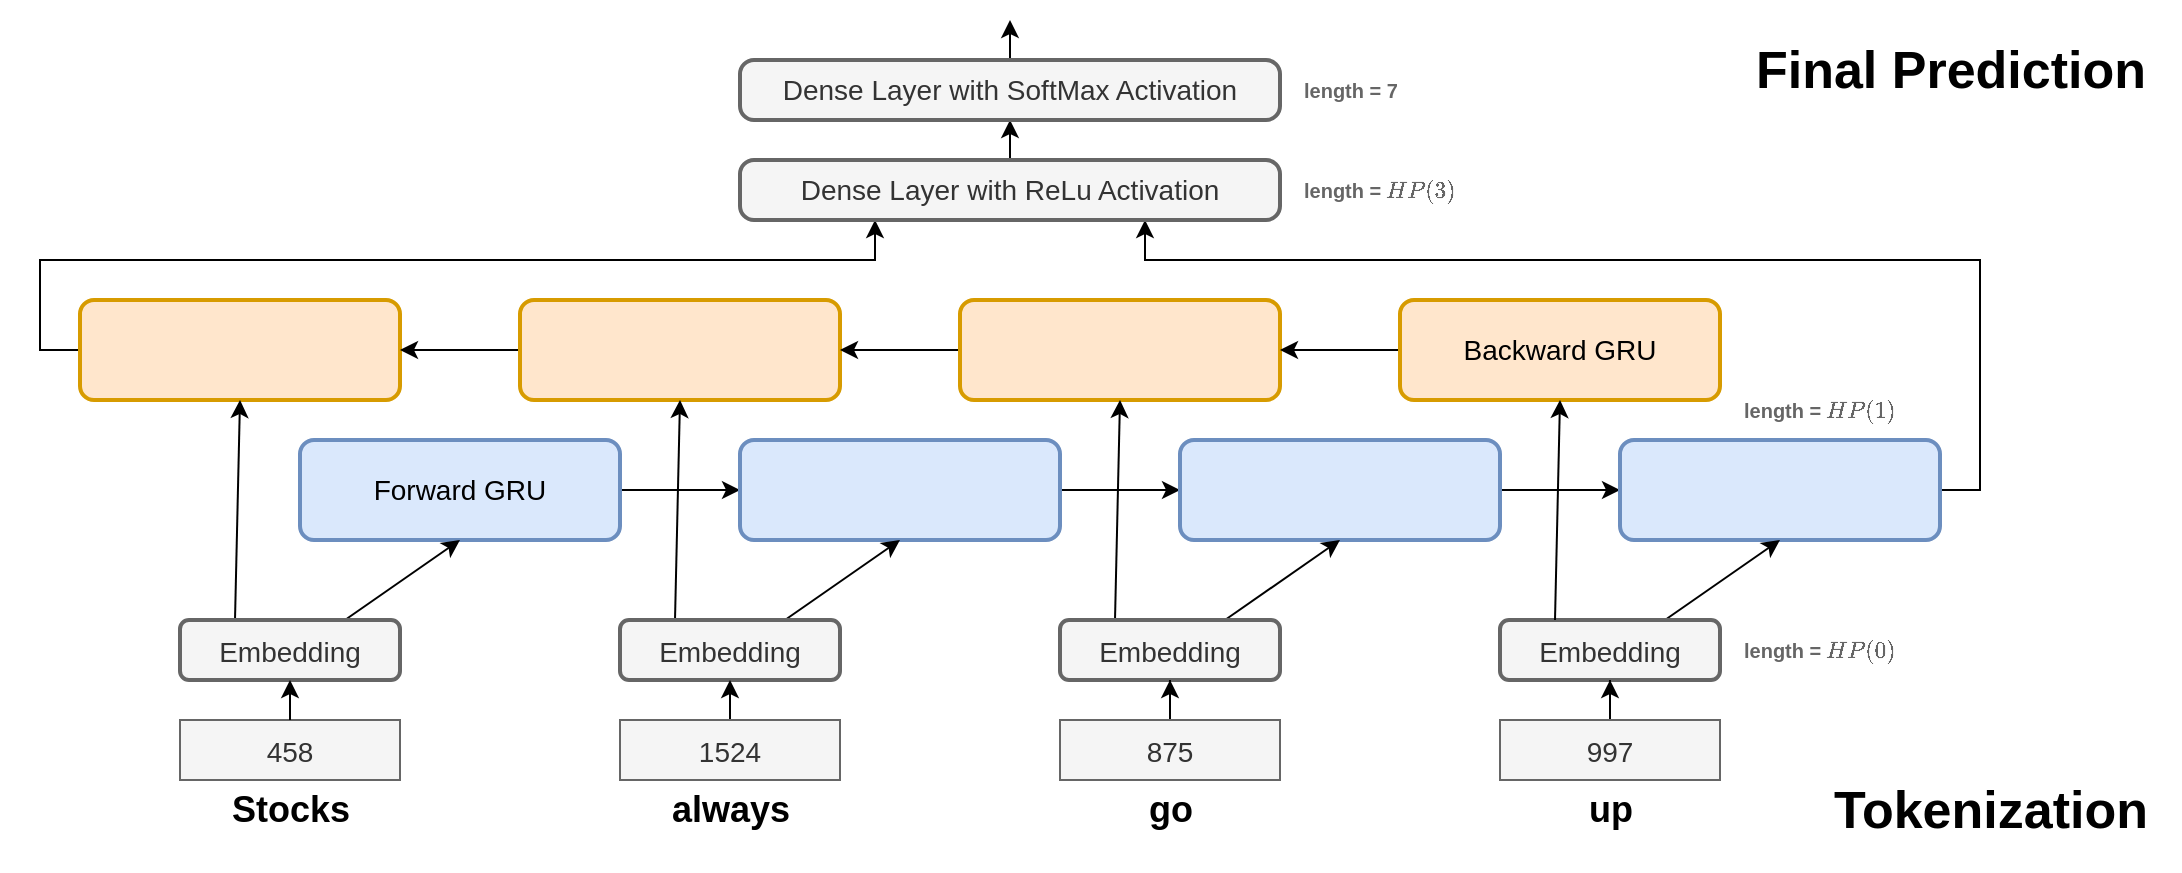 <mxfile version="15.9.4" type="device"><diagram id="C5RBs43oDa-KdzZeNtuy" name="Page-1"><mxGraphModel dx="1018" dy="689" grid="1" gridSize="10" guides="1" tooltips="1" connect="1" arrows="1" fold="1" page="1" pageScale="1" pageWidth="827" pageHeight="1169" math="1" shadow="0"><root><mxCell id="WIyWlLk6GJQsqaUBKTNV-0"/><mxCell id="WIyWlLk6GJQsqaUBKTNV-1" parent="WIyWlLk6GJQsqaUBKTNV-0"/><mxCell id="70qfdsUnx2d1-iFdh98r-25" value="" style="rounded=0;whiteSpace=wrap;html=1;fontSize=14;strokeColor=none;" parent="WIyWlLk6GJQsqaUBKTNV-1" vertex="1"><mxGeometry x="80" y="70" width="1090" height="420" as="geometry"/></mxCell><mxCell id="70qfdsUnx2d1-iFdh98r-13" value="" style="edgeStyle=orthogonalEdgeStyle;rounded=0;orthogonalLoop=1;jettySize=auto;html=1;fontSize=14;exitX=0;exitY=0.5;exitDx=0;exitDy=0;entryX=0.25;entryY=1;entryDx=0;entryDy=0;" parent="WIyWlLk6GJQsqaUBKTNV-1" source="90J6E9eYhwjSkzOPLyHe-1" target="90J6E9eYhwjSkzOPLyHe-36" edge="1"><mxGeometry relative="1" as="geometry"><mxPoint x="390" y="170" as="targetPoint"/><Array as="points"><mxPoint x="100" y="245"/><mxPoint x="100" y="200"/><mxPoint x="518" y="200"/></Array></mxGeometry></mxCell><mxCell id="90J6E9eYhwjSkzOPLyHe-1" value="" style="rounded=1;whiteSpace=wrap;html=1;absoluteArcSize=1;arcSize=14;strokeWidth=2;fillColor=#ffe6cc;strokeColor=#d79b00;" parent="WIyWlLk6GJQsqaUBKTNV-1" vertex="1"><mxGeometry x="120" y="220" width="160" height="50" as="geometry"/></mxCell><mxCell id="70qfdsUnx2d1-iFdh98r-3" value="" style="edgeStyle=orthogonalEdgeStyle;rounded=0;orthogonalLoop=1;jettySize=auto;html=1;fontSize=14;" parent="WIyWlLk6GJQsqaUBKTNV-1" source="90J6E9eYhwjSkzOPLyHe-2" target="90J6E9eYhwjSkzOPLyHe-1" edge="1"><mxGeometry relative="1" as="geometry"/></mxCell><mxCell id="90J6E9eYhwjSkzOPLyHe-2" value="" style="rounded=1;whiteSpace=wrap;html=1;absoluteArcSize=1;arcSize=14;strokeWidth=2;fillColor=#ffe6cc;strokeColor=#d79b00;" parent="WIyWlLk6GJQsqaUBKTNV-1" vertex="1"><mxGeometry x="340" y="220" width="160" height="50" as="geometry"/></mxCell><mxCell id="70qfdsUnx2d1-iFdh98r-1" value="" style="edgeStyle=orthogonalEdgeStyle;rounded=0;orthogonalLoop=1;jettySize=auto;html=1;fontSize=14;" parent="WIyWlLk6GJQsqaUBKTNV-1" source="90J6E9eYhwjSkzOPLyHe-3" target="90J6E9eYhwjSkzOPLyHe-2" edge="1"><mxGeometry relative="1" as="geometry"/></mxCell><mxCell id="90J6E9eYhwjSkzOPLyHe-3" value="" style="rounded=1;whiteSpace=wrap;html=1;absoluteArcSize=1;arcSize=14;strokeWidth=2;fillColor=#ffe6cc;strokeColor=#d79b00;" parent="WIyWlLk6GJQsqaUBKTNV-1" vertex="1"><mxGeometry x="560" y="220" width="160" height="50" as="geometry"/></mxCell><mxCell id="70qfdsUnx2d1-iFdh98r-2" value="" style="edgeStyle=orthogonalEdgeStyle;rounded=0;orthogonalLoop=1;jettySize=auto;html=1;fontSize=14;" parent="WIyWlLk6GJQsqaUBKTNV-1" source="90J6E9eYhwjSkzOPLyHe-4" target="90J6E9eYhwjSkzOPLyHe-3" edge="1"><mxGeometry relative="1" as="geometry"/></mxCell><mxCell id="90J6E9eYhwjSkzOPLyHe-4" value="&lt;font style=&quot;font-size: 14px&quot;&gt;Backward GRU&lt;/font&gt;" style="rounded=1;whiteSpace=wrap;html=1;absoluteArcSize=1;arcSize=14;strokeWidth=2;fillColor=#ffe6cc;strokeColor=#d79b00;" parent="WIyWlLk6GJQsqaUBKTNV-1" vertex="1"><mxGeometry x="780" y="220" width="160" height="50" as="geometry"/></mxCell><mxCell id="90J6E9eYhwjSkzOPLyHe-22" style="edgeStyle=orthogonalEdgeStyle;rounded=0;orthogonalLoop=1;jettySize=auto;html=1;exitX=1;exitY=0.5;exitDx=0;exitDy=0;" parent="WIyWlLk6GJQsqaUBKTNV-1" source="90J6E9eYhwjSkzOPLyHe-5" target="90J6E9eYhwjSkzOPLyHe-6" edge="1"><mxGeometry relative="1" as="geometry"/></mxCell><mxCell id="90J6E9eYhwjSkzOPLyHe-5" value="&lt;font style=&quot;font-size: 14px&quot;&gt;Forward GRU&lt;/font&gt;" style="rounded=1;whiteSpace=wrap;html=1;absoluteArcSize=1;arcSize=14;strokeWidth=2;fillColor=#dae8fc;strokeColor=#6c8ebf;" parent="WIyWlLk6GJQsqaUBKTNV-1" vertex="1"><mxGeometry x="230" y="290" width="160" height="50" as="geometry"/></mxCell><mxCell id="70qfdsUnx2d1-iFdh98r-11" value="" style="edgeStyle=orthogonalEdgeStyle;rounded=0;orthogonalLoop=1;jettySize=auto;html=1;fontSize=14;entryX=0;entryY=0.5;entryDx=0;entryDy=0;" parent="WIyWlLk6GJQsqaUBKTNV-1" source="90J6E9eYhwjSkzOPLyHe-6" target="90J6E9eYhwjSkzOPLyHe-7" edge="1"><mxGeometry relative="1" as="geometry"/></mxCell><mxCell id="90J6E9eYhwjSkzOPLyHe-6" value="" style="rounded=1;whiteSpace=wrap;html=1;absoluteArcSize=1;arcSize=14;strokeWidth=2;fillColor=#dae8fc;strokeColor=#6c8ebf;" parent="WIyWlLk6GJQsqaUBKTNV-1" vertex="1"><mxGeometry x="450" y="290" width="160" height="50" as="geometry"/></mxCell><mxCell id="90J6E9eYhwjSkzOPLyHe-26" style="edgeStyle=orthogonalEdgeStyle;rounded=0;orthogonalLoop=1;jettySize=auto;html=1;exitX=1;exitY=0.5;exitDx=0;exitDy=0;" parent="WIyWlLk6GJQsqaUBKTNV-1" source="90J6E9eYhwjSkzOPLyHe-7" target="90J6E9eYhwjSkzOPLyHe-8" edge="1"><mxGeometry relative="1" as="geometry"/></mxCell><mxCell id="90J6E9eYhwjSkzOPLyHe-7" value="" style="rounded=1;whiteSpace=wrap;html=1;absoluteArcSize=1;arcSize=14;strokeWidth=2;fillColor=#dae8fc;strokeColor=#6c8ebf;" parent="WIyWlLk6GJQsqaUBKTNV-1" vertex="1"><mxGeometry x="670" y="290" width="160" height="50" as="geometry"/></mxCell><mxCell id="70qfdsUnx2d1-iFdh98r-24" style="edgeStyle=orthogonalEdgeStyle;rounded=0;orthogonalLoop=1;jettySize=auto;html=1;entryX=0.75;entryY=1;entryDx=0;entryDy=0;fontSize=14;exitX=1;exitY=0.5;exitDx=0;exitDy=0;" parent="WIyWlLk6GJQsqaUBKTNV-1" source="90J6E9eYhwjSkzOPLyHe-8" target="90J6E9eYhwjSkzOPLyHe-36" edge="1"><mxGeometry relative="1" as="geometry"><mxPoint x="1100" y="315" as="sourcePoint"/><Array as="points"><mxPoint x="1070" y="315"/><mxPoint x="1070" y="200"/><mxPoint x="653" y="200"/></Array></mxGeometry></mxCell><mxCell id="90J6E9eYhwjSkzOPLyHe-8" value="" style="rounded=1;whiteSpace=wrap;html=1;absoluteArcSize=1;arcSize=14;strokeWidth=2;fillColor=#dae8fc;strokeColor=#6c8ebf;" parent="WIyWlLk6GJQsqaUBKTNV-1" vertex="1"><mxGeometry x="890" y="290" width="160" height="50" as="geometry"/></mxCell><mxCell id="90J6E9eYhwjSkzOPLyHe-10" value="" style="endArrow=classic;html=1;rounded=0;entryX=0.5;entryY=1;entryDx=0;entryDy=0;exitX=0.75;exitY=0;exitDx=0;exitDy=0;" parent="WIyWlLk6GJQsqaUBKTNV-1" source="_i3-effNi_GRUAM77O0a-12" target="90J6E9eYhwjSkzOPLyHe-5" edge="1"><mxGeometry width="50" height="50" relative="1" as="geometry"><mxPoint x="140" y="680" as="sourcePoint"/><mxPoint x="190" y="620" as="targetPoint"/></mxGeometry></mxCell><mxCell id="90J6E9eYhwjSkzOPLyHe-11" value="" style="endArrow=classic;html=1;rounded=0;exitX=0.25;exitY=0;exitDx=0;exitDy=0;entryX=0.5;entryY=1;entryDx=0;entryDy=0;" parent="WIyWlLk6GJQsqaUBKTNV-1" source="_i3-effNi_GRUAM77O0a-12" target="90J6E9eYhwjSkzOPLyHe-1" edge="1"><mxGeometry width="50" height="50" relative="1" as="geometry"><mxPoint x="109.985" y="690.02" as="sourcePoint"/><mxPoint x="160" y="350" as="targetPoint"/></mxGeometry></mxCell><mxCell id="90J6E9eYhwjSkzOPLyHe-13" value="" style="endArrow=classic;html=1;rounded=0;entryX=0.5;entryY=1;entryDx=0;entryDy=0;exitX=0.75;exitY=0;exitDx=0;exitDy=0;" parent="WIyWlLk6GJQsqaUBKTNV-1" source="_i3-effNi_GRUAM77O0a-13" target="90J6E9eYhwjSkzOPLyHe-6" edge="1"><mxGeometry width="50" height="50" relative="1" as="geometry"><mxPoint x="390" y="680" as="sourcePoint"/><mxPoint x="447.5" y="570" as="targetPoint"/></mxGeometry></mxCell><mxCell id="90J6E9eYhwjSkzOPLyHe-16" value="" style="endArrow=classic;html=1;rounded=0;entryX=0.5;entryY=1;entryDx=0;entryDy=0;exitX=0.75;exitY=0;exitDx=0;exitDy=0;" parent="WIyWlLk6GJQsqaUBKTNV-1" source="_i3-effNi_GRUAM77O0a-14" target="90J6E9eYhwjSkzOPLyHe-7" edge="1"><mxGeometry width="50" height="50" relative="1" as="geometry"><mxPoint x="687.5" y="380" as="sourcePoint"/><mxPoint x="745" y="270" as="targetPoint"/></mxGeometry></mxCell><mxCell id="90J6E9eYhwjSkzOPLyHe-19" value="" style="endArrow=classic;html=1;rounded=0;entryX=0.5;entryY=1;entryDx=0;entryDy=0;exitX=0.75;exitY=0;exitDx=0;exitDy=0;" parent="WIyWlLk6GJQsqaUBKTNV-1" source="70qfdsUnx2d1-iFdh98r-17" target="90J6E9eYhwjSkzOPLyHe-8" edge="1"><mxGeometry width="50" height="50" relative="1" as="geometry"><mxPoint x="882.5" y="380.0" as="sourcePoint"/><mxPoint x="940" y="270.0" as="targetPoint"/></mxGeometry></mxCell><mxCell id="YGtg10YOySckULPOtR32-1" style="edgeStyle=orthogonalEdgeStyle;rounded=0;orthogonalLoop=1;jettySize=auto;html=1;exitX=0.5;exitY=0;exitDx=0;exitDy=0;entryX=0.5;entryY=1;entryDx=0;entryDy=0;" parent="WIyWlLk6GJQsqaUBKTNV-1" source="90J6E9eYhwjSkzOPLyHe-36" target="YGtg10YOySckULPOtR32-0" edge="1"><mxGeometry relative="1" as="geometry"/></mxCell><mxCell id="90J6E9eYhwjSkzOPLyHe-36" value="&lt;span style=&quot;font-size: 14px&quot;&gt;Dense Layer with ReLu Activation&lt;/span&gt;" style="rounded=1;whiteSpace=wrap;html=1;absoluteArcSize=1;arcSize=14;strokeWidth=2;fillColor=#f5f5f5;fontColor=#333333;strokeColor=#666666;" parent="WIyWlLk6GJQsqaUBKTNV-1" vertex="1"><mxGeometry x="450" y="150" width="270" height="30" as="geometry"/></mxCell><mxCell id="90J6E9eYhwjSkzOPLyHe-48" value="&lt;h4&gt;&lt;span style=&quot;font-size: 18px&quot;&gt;Stocks&lt;/span&gt;&lt;/h4&gt;" style="text;html=1;align=center;verticalAlign=middle;resizable=0;points=[];autosize=1;strokeColor=none;fillColor=none;" parent="WIyWlLk6GJQsqaUBKTNV-1" vertex="1"><mxGeometry x="190" y="450" width="70" height="50" as="geometry"/></mxCell><mxCell id="90J6E9eYhwjSkzOPLyHe-49" value="&lt;h4&gt;&lt;span style=&quot;font-size: 18px&quot;&gt;always&lt;/span&gt;&lt;/h4&gt;" style="text;html=1;align=center;verticalAlign=middle;resizable=0;points=[];autosize=1;strokeColor=none;fillColor=none;" parent="WIyWlLk6GJQsqaUBKTNV-1" vertex="1"><mxGeometry x="410" y="450" width="70" height="50" as="geometry"/></mxCell><mxCell id="90J6E9eYhwjSkzOPLyHe-50" value="&lt;h4&gt;&lt;span style=&quot;font-size: 18px&quot;&gt;go&lt;/span&gt;&lt;/h4&gt;" style="text;html=1;align=center;verticalAlign=middle;resizable=0;points=[];autosize=1;strokeColor=none;fillColor=none;" parent="WIyWlLk6GJQsqaUBKTNV-1" vertex="1"><mxGeometry x="645" y="450" width="40" height="50" as="geometry"/></mxCell><mxCell id="90J6E9eYhwjSkzOPLyHe-51" value="&lt;h4&gt;&lt;span style=&quot;font-size: 18px&quot;&gt;up&lt;/span&gt;&lt;/h4&gt;" style="text;html=1;align=center;verticalAlign=middle;resizable=0;points=[];autosize=1;strokeColor=none;fillColor=none;" parent="WIyWlLk6GJQsqaUBKTNV-1" vertex="1"><mxGeometry x="865" y="450" width="40" height="50" as="geometry"/></mxCell><mxCell id="_i3-effNi_GRUAM77O0a-4" value="" style="endArrow=classic;html=1;rounded=0;exitX=0.25;exitY=0;exitDx=0;exitDy=0;entryX=0.5;entryY=1;entryDx=0;entryDy=0;" parent="WIyWlLk6GJQsqaUBKTNV-1" source="_i3-effNi_GRUAM77O0a-13" target="90J6E9eYhwjSkzOPLyHe-2" edge="1"><mxGeometry width="50" height="50" relative="1" as="geometry"><mxPoint x="367.485" y="690.02" as="sourcePoint"/><mxPoint x="408.8" y="399.7" as="targetPoint"/></mxGeometry></mxCell><mxCell id="_i3-effNi_GRUAM77O0a-6" value="" style="endArrow=classic;html=1;rounded=0;exitX=0.25;exitY=0;exitDx=0;exitDy=0;entryX=0.5;entryY=1;entryDx=0;entryDy=0;" parent="WIyWlLk6GJQsqaUBKTNV-1" source="_i3-effNi_GRUAM77O0a-14" target="90J6E9eYhwjSkzOPLyHe-3" edge="1"><mxGeometry width="50" height="50" relative="1" as="geometry"><mxPoint x="639.985" y="690.32" as="sourcePoint"/><mxPoint x="681.3" y="400.0" as="targetPoint"/></mxGeometry></mxCell><mxCell id="_i3-effNi_GRUAM77O0a-12" value="&lt;font style=&quot;font-size: 14px&quot;&gt;Embedding&lt;/font&gt;" style="rounded=1;whiteSpace=wrap;html=1;fontSize=18;fillColor=#f5f5f5;strokeColor=#666666;fontColor=#333333;strokeWidth=2;" parent="WIyWlLk6GJQsqaUBKTNV-1" vertex="1"><mxGeometry x="170" y="380" width="110" height="30" as="geometry"/></mxCell><mxCell id="_i3-effNi_GRUAM77O0a-13" value="&lt;font style=&quot;font-size: 14px&quot;&gt;Embedding&lt;/font&gt;" style="rounded=1;whiteSpace=wrap;html=1;fontSize=18;fillColor=#f5f5f5;strokeColor=#666666;fontColor=#333333;strokeWidth=2;" parent="WIyWlLk6GJQsqaUBKTNV-1" vertex="1"><mxGeometry x="390" y="380" width="110" height="30" as="geometry"/></mxCell><mxCell id="_i3-effNi_GRUAM77O0a-14" value="&lt;font style=&quot;font-size: 14px&quot;&gt;Embedding&lt;/font&gt;" style="rounded=1;whiteSpace=wrap;html=1;fontSize=18;fillColor=#f5f5f5;strokeColor=#666666;fontColor=#333333;strokeWidth=2;" parent="WIyWlLk6GJQsqaUBKTNV-1" vertex="1"><mxGeometry x="610" y="380.0" width="110" height="30" as="geometry"/></mxCell><mxCell id="_i3-effNi_GRUAM77O0a-16" value="&lt;font style=&quot;font-size: 14px&quot;&gt;458&lt;/font&gt;" style="rounded=0;whiteSpace=wrap;html=1;fontSize=18;fillColor=#f5f5f5;strokeColor=#666666;fontColor=#333333;" parent="WIyWlLk6GJQsqaUBKTNV-1" vertex="1"><mxGeometry x="170" y="430" width="110" height="30" as="geometry"/></mxCell><mxCell id="70qfdsUnx2d1-iFdh98r-16" style="edgeStyle=orthogonalEdgeStyle;rounded=0;orthogonalLoop=1;jettySize=auto;html=1;exitX=0.5;exitY=0;exitDx=0;exitDy=0;entryX=0.5;entryY=1;entryDx=0;entryDy=0;fontSize=14;" parent="WIyWlLk6GJQsqaUBKTNV-1" source="_i3-effNi_GRUAM77O0a-17" target="_i3-effNi_GRUAM77O0a-13" edge="1"><mxGeometry relative="1" as="geometry"/></mxCell><mxCell id="_i3-effNi_GRUAM77O0a-17" value="&lt;font style=&quot;font-size: 14px&quot;&gt;1524&lt;/font&gt;" style="rounded=0;whiteSpace=wrap;html=1;fontSize=18;fillColor=#f5f5f5;strokeColor=#666666;fontColor=#333333;" parent="WIyWlLk6GJQsqaUBKTNV-1" vertex="1"><mxGeometry x="390" y="430" width="110" height="30" as="geometry"/></mxCell><mxCell id="_i3-effNi_GRUAM77O0a-20" value="&lt;h2&gt;&lt;font style=&quot;font-size: 26px&quot;&gt;Tokenization&lt;/font&gt;&lt;/h2&gt;" style="text;html=1;align=center;verticalAlign=middle;resizable=0;points=[];autosize=1;strokeColor=none;fillColor=none;" parent="WIyWlLk6GJQsqaUBKTNV-1" vertex="1"><mxGeometry x="990" y="450" width="170" height="50" as="geometry"/></mxCell><mxCell id="_i3-effNi_GRUAM77O0a-21" value="" style="endArrow=classic;html=1;rounded=0;fontSize=26;exitX=0.5;exitY=0;exitDx=0;exitDy=0;entryX=0.5;entryY=1;entryDx=0;entryDy=0;" parent="WIyWlLk6GJQsqaUBKTNV-1" source="_i3-effNi_GRUAM77O0a-16" target="_i3-effNi_GRUAM77O0a-12" edge="1"><mxGeometry width="50" height="50" relative="1" as="geometry"><mxPoint x="580" y="560" as="sourcePoint"/><mxPoint x="630" y="510" as="targetPoint"/></mxGeometry></mxCell><mxCell id="_i3-effNi_GRUAM77O0a-27" value="&lt;h2&gt;&lt;font style=&quot;font-size: 26px&quot;&gt;Final Prediction&lt;/font&gt;&lt;/h2&gt;" style="text;html=1;align=center;verticalAlign=middle;resizable=0;points=[];autosize=1;strokeColor=none;fillColor=none;" parent="WIyWlLk6GJQsqaUBKTNV-1" vertex="1"><mxGeometry x="950" y="80" width="210" height="50" as="geometry"/></mxCell><mxCell id="70qfdsUnx2d1-iFdh98r-17" value="&lt;font style=&quot;font-size: 14px&quot;&gt;Embedding&lt;/font&gt;" style="rounded=1;whiteSpace=wrap;html=1;fontSize=18;fillColor=#f5f5f5;strokeColor=#666666;fontColor=#333333;strokeWidth=2;" parent="WIyWlLk6GJQsqaUBKTNV-1" vertex="1"><mxGeometry x="830" y="380" width="110" height="30" as="geometry"/></mxCell><mxCell id="70qfdsUnx2d1-iFdh98r-19" value="" style="endArrow=classic;html=1;rounded=0;exitX=0.25;exitY=0;exitDx=0;exitDy=0;entryX=0.5;entryY=1;entryDx=0;entryDy=0;" parent="WIyWlLk6GJQsqaUBKTNV-1" source="70qfdsUnx2d1-iFdh98r-17" target="90J6E9eYhwjSkzOPLyHe-4" edge="1"><mxGeometry width="50" height="50" relative="1" as="geometry"><mxPoint x="627.5" y="390" as="sourcePoint"/><mxPoint x="635" y="270" as="targetPoint"/></mxGeometry></mxCell><mxCell id="70qfdsUnx2d1-iFdh98r-22" value="" style="edgeStyle=orthogonalEdgeStyle;rounded=0;orthogonalLoop=1;jettySize=auto;html=1;fontSize=14;" parent="WIyWlLk6GJQsqaUBKTNV-1" source="70qfdsUnx2d1-iFdh98r-20" target="_i3-effNi_GRUAM77O0a-14" edge="1"><mxGeometry relative="1" as="geometry"/></mxCell><mxCell id="70qfdsUnx2d1-iFdh98r-20" value="&lt;font style=&quot;font-size: 14px&quot;&gt;875&lt;/font&gt;" style="rounded=0;whiteSpace=wrap;html=1;fontSize=18;fillColor=#f5f5f5;strokeColor=#666666;fontColor=#333333;" parent="WIyWlLk6GJQsqaUBKTNV-1" vertex="1"><mxGeometry x="610" y="430" width="110" height="30" as="geometry"/></mxCell><mxCell id="70qfdsUnx2d1-iFdh98r-23" value="" style="edgeStyle=orthogonalEdgeStyle;rounded=0;orthogonalLoop=1;jettySize=auto;html=1;fontSize=14;" parent="WIyWlLk6GJQsqaUBKTNV-1" source="70qfdsUnx2d1-iFdh98r-21" target="70qfdsUnx2d1-iFdh98r-17" edge="1"><mxGeometry relative="1" as="geometry"/></mxCell><mxCell id="70qfdsUnx2d1-iFdh98r-21" value="&lt;font style=&quot;font-size: 14px&quot;&gt;997&lt;/font&gt;" style="rounded=0;whiteSpace=wrap;html=1;fontSize=18;fillColor=#f5f5f5;strokeColor=#666666;fontColor=#333333;" parent="WIyWlLk6GJQsqaUBKTNV-1" vertex="1"><mxGeometry x="830" y="430" width="110" height="30" as="geometry"/></mxCell><mxCell id="YGtg10YOySckULPOtR32-3" value="" style="edgeStyle=orthogonalEdgeStyle;rounded=0;orthogonalLoop=1;jettySize=auto;html=1;" parent="WIyWlLk6GJQsqaUBKTNV-1" source="YGtg10YOySckULPOtR32-0" edge="1"><mxGeometry relative="1" as="geometry"><mxPoint x="585" y="80" as="targetPoint"/></mxGeometry></mxCell><mxCell id="YGtg10YOySckULPOtR32-0" value="&lt;span style=&quot;font-size: 14px&quot;&gt;Dense Layer with SoftMax Activation&lt;/span&gt;" style="rounded=1;whiteSpace=wrap;html=1;absoluteArcSize=1;arcSize=14;strokeWidth=2;fillColor=#f5f5f5;fontColor=#333333;strokeColor=#666666;" parent="WIyWlLk6GJQsqaUBKTNV-1" vertex="1"><mxGeometry x="450" y="100" width="270" height="30" as="geometry"/></mxCell><mxCell id="YGtg10YOySckULPOtR32-6" value="&lt;b&gt;&lt;font style=&quot;font-size: 10px&quot;&gt;$$HP(1)$$&lt;/font&gt;&lt;/b&gt;" style="text;html=1;strokeColor=none;fillColor=none;align=center;verticalAlign=middle;whiteSpace=wrap;rounded=0;fontColor=#666666;" parent="WIyWlLk6GJQsqaUBKTNV-1" vertex="1"><mxGeometry x="970" y="260" width="80" height="30" as="geometry"/></mxCell><mxCell id="YGtg10YOySckULPOtR32-7" value="&lt;b&gt;&lt;font style=&quot;font-size: 10px&quot;&gt;$$HP(3)$$&lt;/font&gt;&lt;/b&gt;" style="text;html=1;strokeColor=none;fillColor=none;align=center;verticalAlign=middle;whiteSpace=wrap;rounded=0;fontColor=#666666;" parent="WIyWlLk6GJQsqaUBKTNV-1" vertex="1"><mxGeometry x="750" y="150" width="80" height="30" as="geometry"/></mxCell><mxCell id="YGtg10YOySckULPOtR32-8" value="&lt;b&gt;&lt;font style=&quot;font-size: 10px&quot;&gt;length = 7&lt;/font&gt;&lt;/b&gt;" style="text;html=1;strokeColor=none;fillColor=none;align=left;verticalAlign=middle;whiteSpace=wrap;rounded=0;fontColor=#666666;" parent="WIyWlLk6GJQsqaUBKTNV-1" vertex="1"><mxGeometry x="730" y="100" width="50" height="30" as="geometry"/></mxCell><mxCell id="YGtg10YOySckULPOtR32-9" value="&lt;b&gt;&lt;font style=&quot;font-size: 10px&quot;&gt;length =&amp;nbsp;&lt;/font&gt;&lt;/b&gt;" style="text;html=1;strokeColor=none;fillColor=none;align=left;verticalAlign=middle;whiteSpace=wrap;rounded=0;fontColor=#666666;" parent="WIyWlLk6GJQsqaUBKTNV-1" vertex="1"><mxGeometry x="730" y="150" width="50" height="30" as="geometry"/></mxCell><mxCell id="YGtg10YOySckULPOtR32-10" value="&lt;b&gt;&lt;font style=&quot;font-size: 10px&quot;&gt;length =&amp;nbsp;&lt;/font&gt;&lt;/b&gt;" style="text;html=1;strokeColor=none;fillColor=none;align=left;verticalAlign=middle;whiteSpace=wrap;rounded=0;fontColor=#666666;" parent="WIyWlLk6GJQsqaUBKTNV-1" vertex="1"><mxGeometry x="950" y="260" width="50" height="30" as="geometry"/></mxCell><mxCell id="YGtg10YOySckULPOtR32-12" value="&lt;b&gt;&lt;font style=&quot;font-size: 10px&quot;&gt;$$HP(0)$$&lt;/font&gt;&lt;/b&gt;" style="text;html=1;strokeColor=none;fillColor=none;align=center;verticalAlign=middle;whiteSpace=wrap;rounded=0;fontColor=#666666;" parent="WIyWlLk6GJQsqaUBKTNV-1" vertex="1"><mxGeometry x="970" y="380" width="80" height="30" as="geometry"/></mxCell><mxCell id="YGtg10YOySckULPOtR32-13" value="&lt;b&gt;&lt;font style=&quot;font-size: 10px&quot;&gt;length =&amp;nbsp;&lt;/font&gt;&lt;/b&gt;" style="text;html=1;strokeColor=none;fillColor=none;align=left;verticalAlign=middle;whiteSpace=wrap;rounded=0;fontColor=#666666;" parent="WIyWlLk6GJQsqaUBKTNV-1" vertex="1"><mxGeometry x="950" y="380" width="50" height="30" as="geometry"/></mxCell></root></mxGraphModel></diagram></mxfile>
